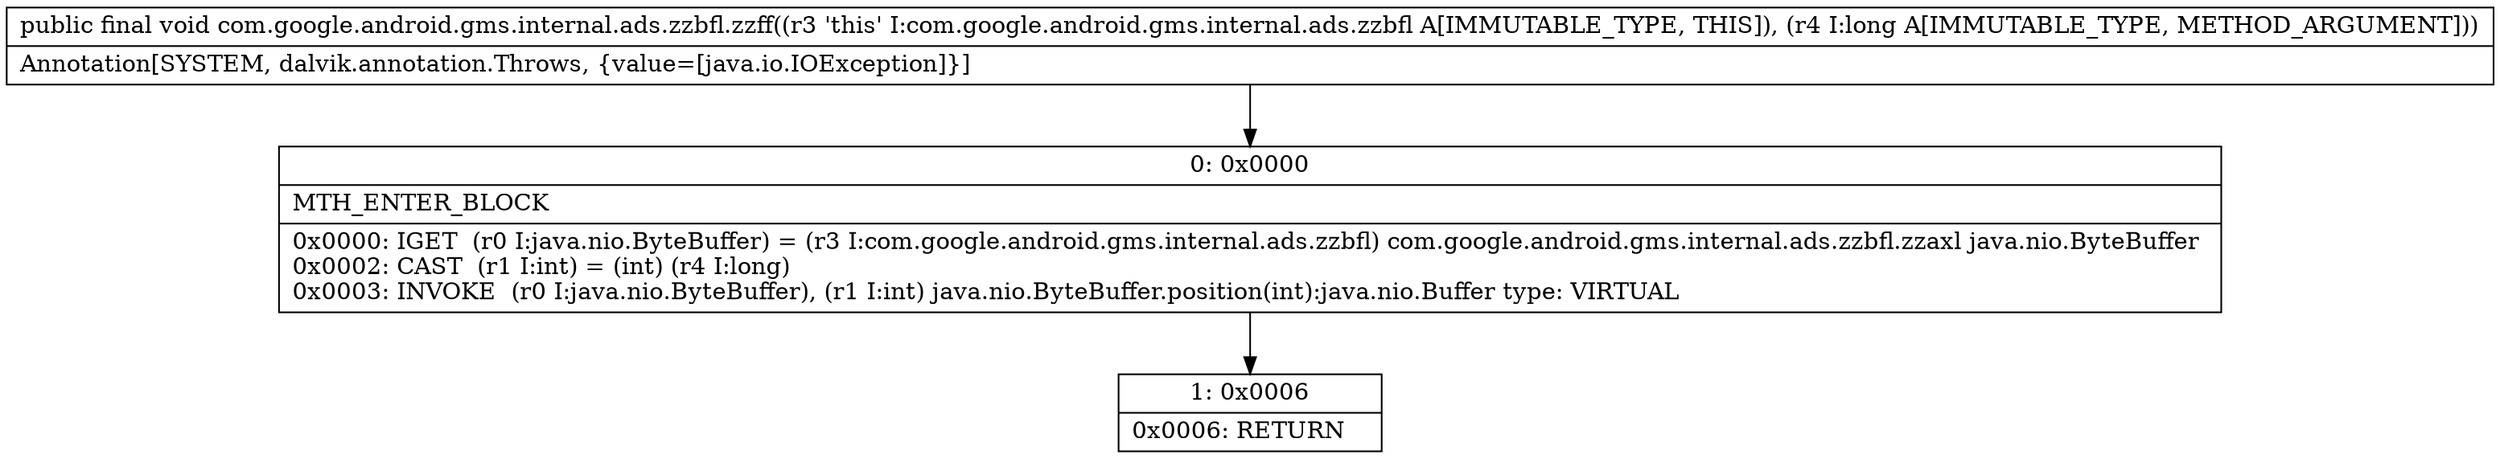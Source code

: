 digraph "CFG forcom.google.android.gms.internal.ads.zzbfl.zzff(J)V" {
Node_0 [shape=record,label="{0\:\ 0x0000|MTH_ENTER_BLOCK\l|0x0000: IGET  (r0 I:java.nio.ByteBuffer) = (r3 I:com.google.android.gms.internal.ads.zzbfl) com.google.android.gms.internal.ads.zzbfl.zzaxl java.nio.ByteBuffer \l0x0002: CAST  (r1 I:int) = (int) (r4 I:long) \l0x0003: INVOKE  (r0 I:java.nio.ByteBuffer), (r1 I:int) java.nio.ByteBuffer.position(int):java.nio.Buffer type: VIRTUAL \l}"];
Node_1 [shape=record,label="{1\:\ 0x0006|0x0006: RETURN   \l}"];
MethodNode[shape=record,label="{public final void com.google.android.gms.internal.ads.zzbfl.zzff((r3 'this' I:com.google.android.gms.internal.ads.zzbfl A[IMMUTABLE_TYPE, THIS]), (r4 I:long A[IMMUTABLE_TYPE, METHOD_ARGUMENT]))  | Annotation[SYSTEM, dalvik.annotation.Throws, \{value=[java.io.IOException]\}]\l}"];
MethodNode -> Node_0;
Node_0 -> Node_1;
}

